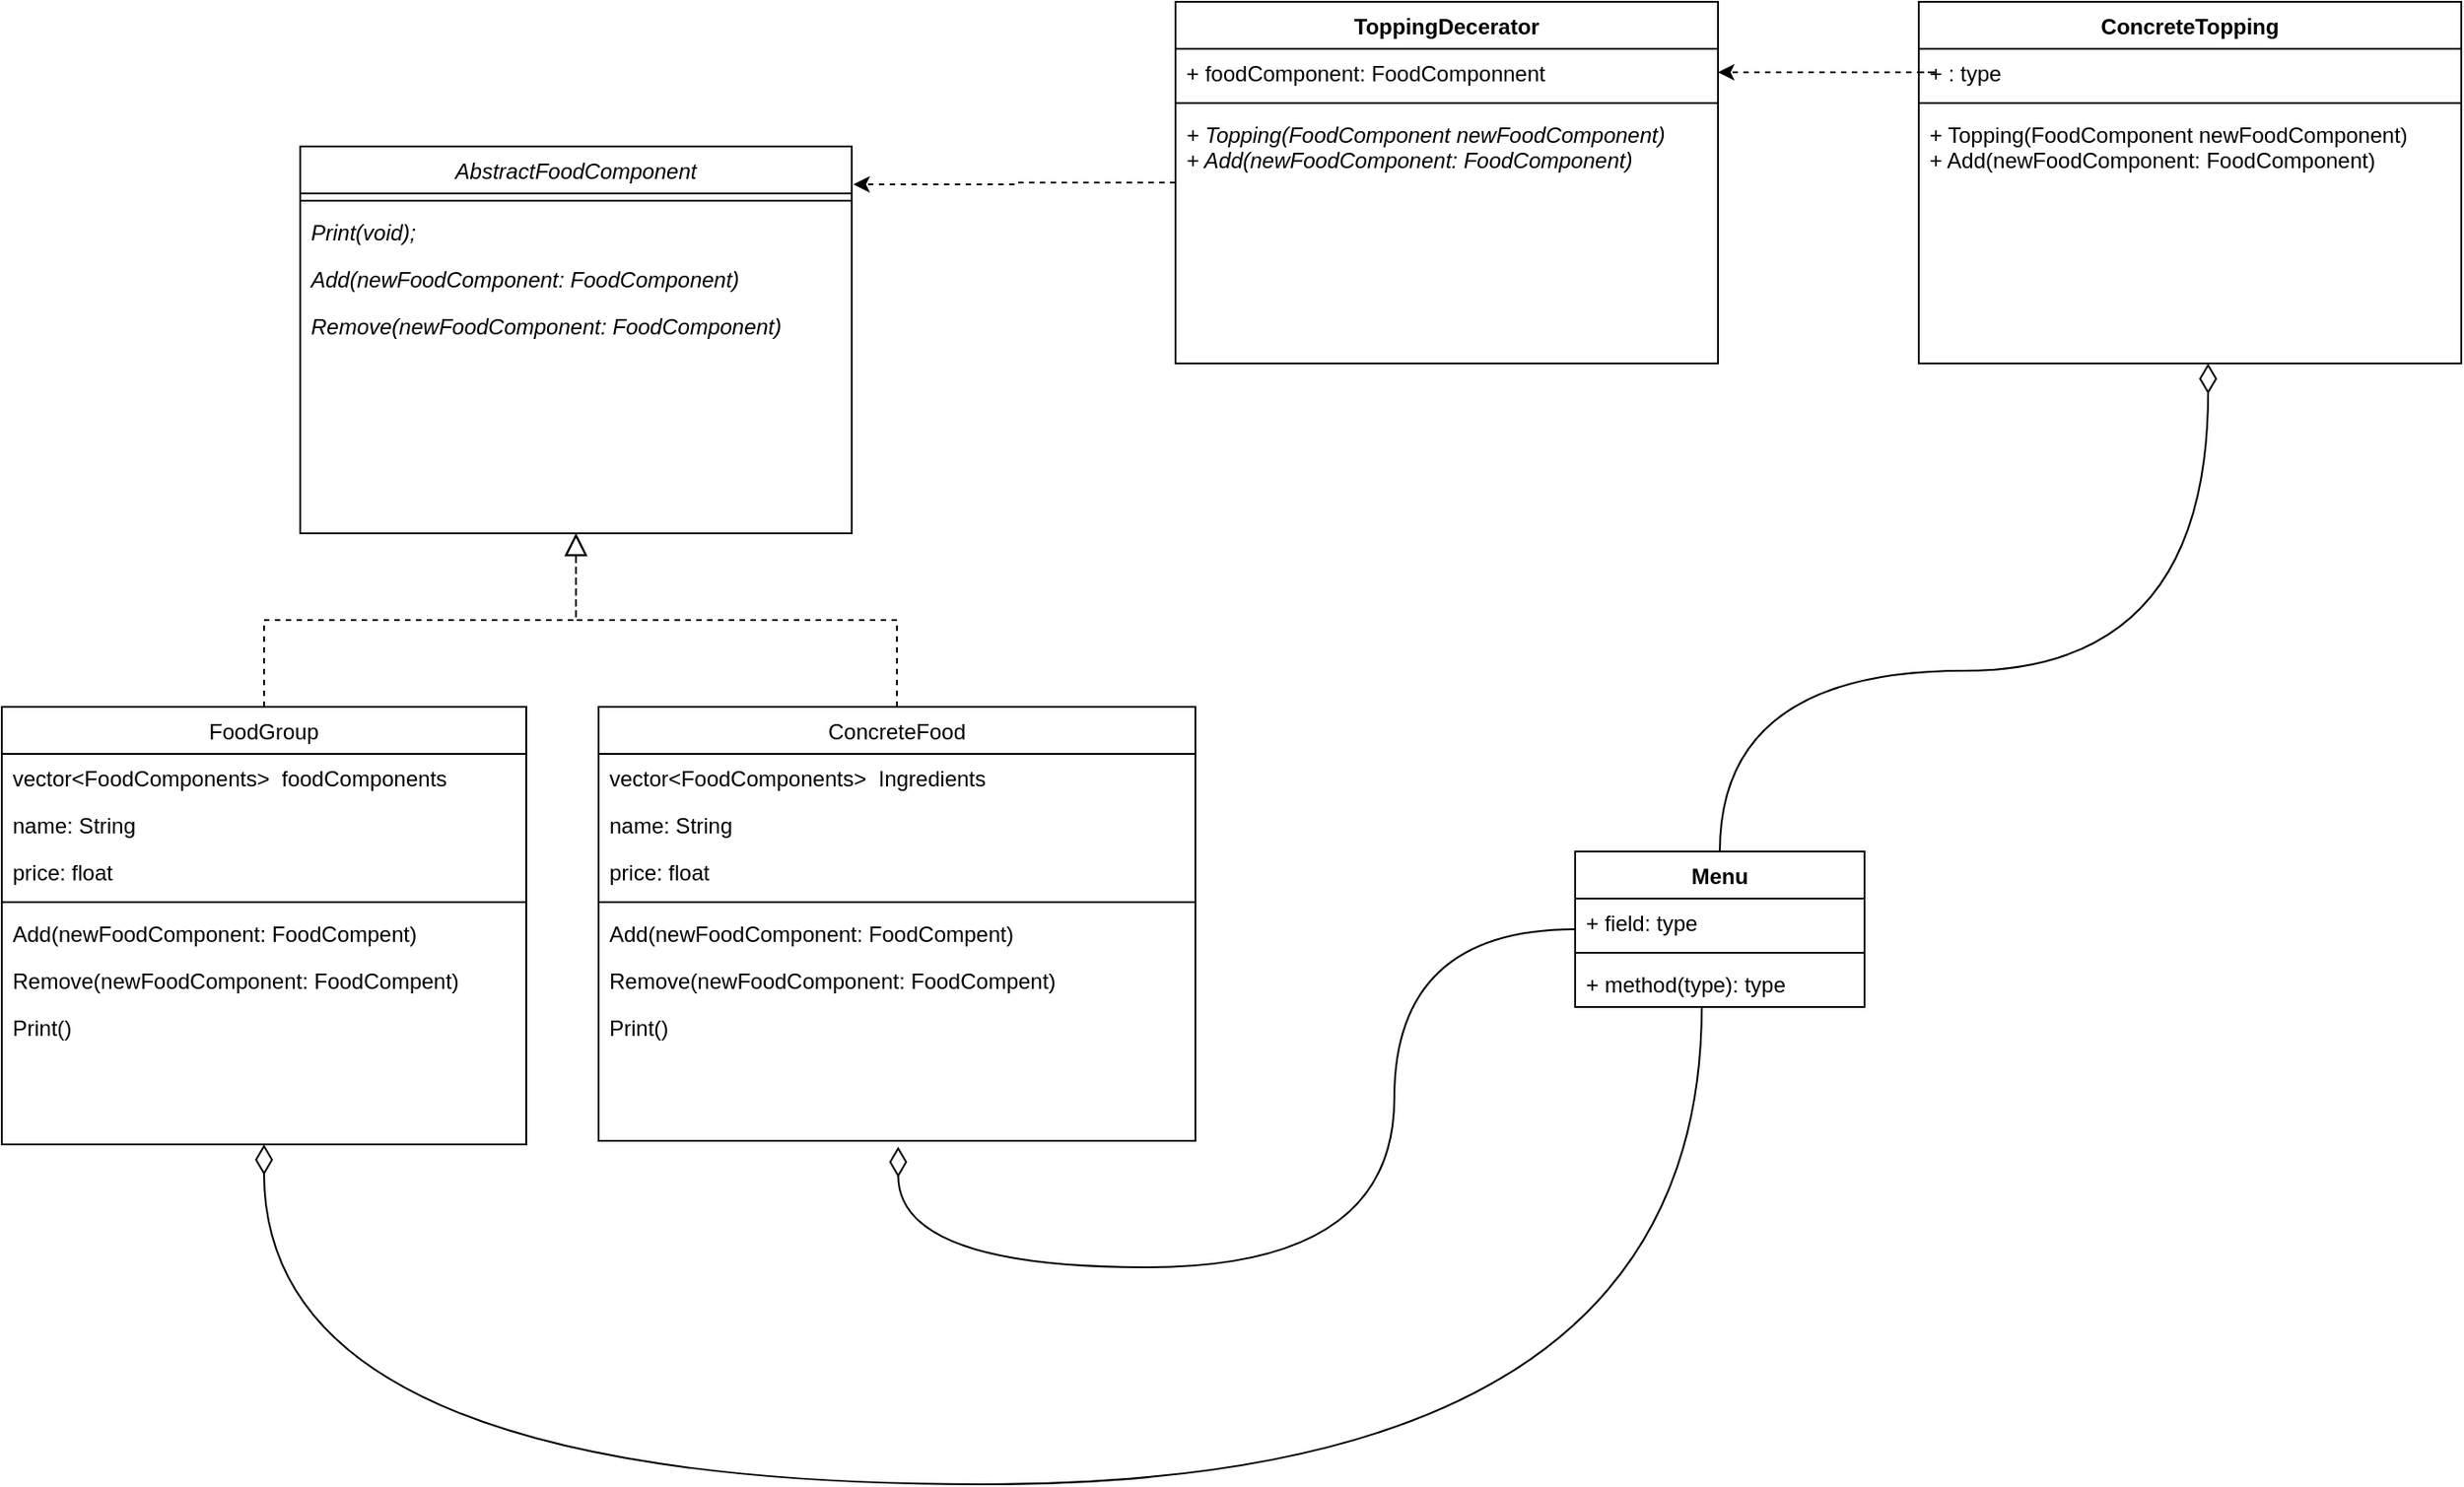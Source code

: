 <mxfile version="14.4.3" type="device" pages="4"><diagram id="C5RBs43oDa-KdzZeNtuy" name="Class Diagram"><mxGraphModel dx="2023" dy="1151" grid="1" gridSize="10" guides="1" tooltips="1" connect="1" arrows="1" fold="1" page="1" pageScale="1" pageWidth="827" pageHeight="1169" math="0" shadow="0"><root><mxCell id="WIyWlLk6GJQsqaUBKTNV-0"/><mxCell id="WIyWlLk6GJQsqaUBKTNV-1" parent="WIyWlLk6GJQsqaUBKTNV-0"/><mxCell id="zkfFHV4jXpPFQw0GAbJ--0" value="AbstractFoodComponent" style="swimlane;fontStyle=2;align=center;verticalAlign=top;childLayout=stackLayout;horizontal=1;startSize=26;horizontalStack=0;resizeParent=1;resizeLast=0;collapsible=1;marginBottom=0;rounded=0;shadow=0;strokeWidth=1;" parent="WIyWlLk6GJQsqaUBKTNV-1" vertex="1"><mxGeometry x="225" y="260" width="305" height="214" as="geometry"><mxRectangle x="65" y="50" width="160" height="26" as="alternateBounds"/></mxGeometry></mxCell><mxCell id="zkfFHV4jXpPFQw0GAbJ--4" value="" style="line;html=1;strokeWidth=1;align=left;verticalAlign=middle;spacingTop=-1;spacingLeft=3;spacingRight=3;rotatable=0;labelPosition=right;points=[];portConstraint=eastwest;" parent="zkfFHV4jXpPFQw0GAbJ--0" vertex="1"><mxGeometry y="26" width="305" height="8" as="geometry"/></mxCell><mxCell id="zkfFHV4jXpPFQw0GAbJ--5" value="Print(void);" style="text;align=left;verticalAlign=top;spacingLeft=4;spacingRight=4;overflow=hidden;rotatable=0;points=[[0,0.5],[1,0.5]];portConstraint=eastwest;fontStyle=2" parent="zkfFHV4jXpPFQw0GAbJ--0" vertex="1"><mxGeometry y="34" width="305" height="26" as="geometry"/></mxCell><mxCell id="zkfFHV4jXpPFQw0GAbJ--1" value="Add(newFoodComponent: FoodComponent)" style="text;align=left;verticalAlign=top;spacingLeft=4;spacingRight=4;overflow=hidden;rotatable=0;points=[[0,0.5],[1,0.5]];portConstraint=eastwest;fontStyle=2" parent="zkfFHV4jXpPFQw0GAbJ--0" vertex="1"><mxGeometry y="60" width="305" height="26" as="geometry"/></mxCell><mxCell id="PithZzYZMt5A_nUIk_tg-0" value="Remove(newFoodComponent: FoodComponent)" style="text;align=left;verticalAlign=top;spacingLeft=4;spacingRight=4;overflow=hidden;rotatable=0;points=[[0,0.5],[1,0.5]];portConstraint=eastwest;fontStyle=2" parent="zkfFHV4jXpPFQw0GAbJ--0" vertex="1"><mxGeometry y="86" width="305" height="26" as="geometry"/></mxCell><mxCell id="zkfFHV4jXpPFQw0GAbJ--6" value="FoodGroup" style="swimlane;fontStyle=0;align=center;verticalAlign=top;childLayout=stackLayout;horizontal=1;startSize=26;horizontalStack=0;resizeParent=1;resizeLast=0;collapsible=1;marginBottom=0;rounded=0;shadow=0;strokeWidth=1;" parent="WIyWlLk6GJQsqaUBKTNV-1" vertex="1"><mxGeometry x="60" y="570" width="290" height="242" as="geometry"><mxRectangle x="130" y="380" width="160" height="26" as="alternateBounds"/></mxGeometry></mxCell><mxCell id="zkfFHV4jXpPFQw0GAbJ--7" value="vector&lt;FoodComponents&gt;  foodComponents" style="text;align=left;verticalAlign=top;spacingLeft=4;spacingRight=4;overflow=hidden;rotatable=0;points=[[0,0.5],[1,0.5]];portConstraint=eastwest;" parent="zkfFHV4jXpPFQw0GAbJ--6" vertex="1"><mxGeometry y="26" width="290" height="26" as="geometry"/></mxCell><mxCell id="zkfFHV4jXpPFQw0GAbJ--3" value="name: String" style="text;align=left;verticalAlign=top;spacingLeft=4;spacingRight=4;overflow=hidden;rotatable=0;points=[[0,0.5],[1,0.5]];portConstraint=eastwest;rounded=0;shadow=0;html=0;" parent="zkfFHV4jXpPFQw0GAbJ--6" vertex="1"><mxGeometry y="52" width="290" height="26" as="geometry"/></mxCell><mxCell id="zkfFHV4jXpPFQw0GAbJ--2" value="price: float" style="text;align=left;verticalAlign=top;spacingLeft=4;spacingRight=4;overflow=hidden;rotatable=0;points=[[0,0.5],[1,0.5]];portConstraint=eastwest;rounded=0;shadow=0;html=0;" parent="zkfFHV4jXpPFQw0GAbJ--6" vertex="1"><mxGeometry y="78" width="290" height="26" as="geometry"/></mxCell><mxCell id="zkfFHV4jXpPFQw0GAbJ--9" value="" style="line;html=1;strokeWidth=1;align=left;verticalAlign=middle;spacingTop=-1;spacingLeft=3;spacingRight=3;rotatable=0;labelPosition=right;points=[];portConstraint=eastwest;" parent="zkfFHV4jXpPFQw0GAbJ--6" vertex="1"><mxGeometry y="104" width="290" height="8" as="geometry"/></mxCell><mxCell id="PithZzYZMt5A_nUIk_tg-6" value="Add(newFoodComponent: FoodCompent)" style="text;align=left;verticalAlign=top;spacingLeft=4;spacingRight=4;overflow=hidden;rotatable=0;points=[[0,0.5],[1,0.5]];portConstraint=eastwest;fontStyle=0" parent="zkfFHV4jXpPFQw0GAbJ--6" vertex="1"><mxGeometry y="112" width="290" height="26" as="geometry"/></mxCell><mxCell id="PithZzYZMt5A_nUIk_tg-7" value="Remove(newFoodComponent: FoodCompent)" style="text;align=left;verticalAlign=top;spacingLeft=4;spacingRight=4;overflow=hidden;rotatable=0;points=[[0,0.5],[1,0.5]];portConstraint=eastwest;fontStyle=0" parent="zkfFHV4jXpPFQw0GAbJ--6" vertex="1"><mxGeometry y="138" width="290" height="26" as="geometry"/></mxCell><mxCell id="PithZzYZMt5A_nUIk_tg-8" value="Print()" style="text;align=left;verticalAlign=top;spacingLeft=4;spacingRight=4;overflow=hidden;rotatable=0;points=[[0,0.5],[1,0.5]];portConstraint=eastwest;" parent="zkfFHV4jXpPFQw0GAbJ--6" vertex="1"><mxGeometry y="164" width="290" height="26" as="geometry"/></mxCell><mxCell id="zkfFHV4jXpPFQw0GAbJ--12" value="" style="endArrow=block;endSize=10;endFill=0;shadow=0;strokeWidth=1;rounded=0;edgeStyle=elbowEdgeStyle;elbow=vertical;dashed=1;" parent="WIyWlLk6GJQsqaUBKTNV-1" source="zkfFHV4jXpPFQw0GAbJ--6" target="zkfFHV4jXpPFQw0GAbJ--0" edge="1"><mxGeometry width="160" relative="1" as="geometry"><mxPoint x="360" y="413" as="sourcePoint"/><mxPoint x="360" y="413" as="targetPoint"/></mxGeometry></mxCell><mxCell id="zkfFHV4jXpPFQw0GAbJ--13" value="ConcreteFood" style="swimlane;fontStyle=0;align=center;verticalAlign=top;childLayout=stackLayout;horizontal=1;startSize=26;horizontalStack=0;resizeParent=1;resizeLast=0;collapsible=1;marginBottom=0;rounded=0;shadow=0;strokeWidth=1;" parent="WIyWlLk6GJQsqaUBKTNV-1" vertex="1"><mxGeometry x="390" y="570" width="330" height="240" as="geometry"><mxRectangle x="340" y="380" width="170" height="26" as="alternateBounds"/></mxGeometry></mxCell><mxCell id="zkfFHV4jXpPFQw0GAbJ--14" value="vector&lt;FoodComponents&gt;  Ingredients" style="text;align=left;verticalAlign=top;spacingLeft=4;spacingRight=4;overflow=hidden;rotatable=0;points=[[0,0.5],[1,0.5]];portConstraint=eastwest;" parent="zkfFHV4jXpPFQw0GAbJ--13" vertex="1"><mxGeometry y="26" width="330" height="26" as="geometry"/></mxCell><mxCell id="PithZzYZMt5A_nUIk_tg-9" value="name: String" style="text;align=left;verticalAlign=top;spacingLeft=4;spacingRight=4;overflow=hidden;rotatable=0;points=[[0,0.5],[1,0.5]];portConstraint=eastwest;rounded=0;shadow=0;html=0;" parent="zkfFHV4jXpPFQw0GAbJ--13" vertex="1"><mxGeometry y="52" width="330" height="26" as="geometry"/></mxCell><mxCell id="PithZzYZMt5A_nUIk_tg-10" value="price: float" style="text;align=left;verticalAlign=top;spacingLeft=4;spacingRight=4;overflow=hidden;rotatable=0;points=[[0,0.5],[1,0.5]];portConstraint=eastwest;rounded=0;shadow=0;html=0;" parent="zkfFHV4jXpPFQw0GAbJ--13" vertex="1"><mxGeometry y="78" width="330" height="26" as="geometry"/></mxCell><mxCell id="zkfFHV4jXpPFQw0GAbJ--15" value="" style="line;html=1;strokeWidth=1;align=left;verticalAlign=middle;spacingTop=-1;spacingLeft=3;spacingRight=3;rotatable=0;labelPosition=right;points=[];portConstraint=eastwest;" parent="zkfFHV4jXpPFQw0GAbJ--13" vertex="1"><mxGeometry y="104" width="330" height="8" as="geometry"/></mxCell><mxCell id="PithZzYZMt5A_nUIk_tg-4" value="Add(newFoodComponent: FoodCompent)" style="text;align=left;verticalAlign=top;spacingLeft=4;spacingRight=4;overflow=hidden;rotatable=0;points=[[0,0.5],[1,0.5]];portConstraint=eastwest;fontStyle=0" parent="zkfFHV4jXpPFQw0GAbJ--13" vertex="1"><mxGeometry y="112" width="330" height="26" as="geometry"/></mxCell><mxCell id="PithZzYZMt5A_nUIk_tg-5" value="Remove(newFoodComponent: FoodCompent)" style="text;align=left;verticalAlign=top;spacingLeft=4;spacingRight=4;overflow=hidden;rotatable=0;points=[[0,0.5],[1,0.5]];portConstraint=eastwest;fontStyle=0" parent="zkfFHV4jXpPFQw0GAbJ--13" vertex="1"><mxGeometry y="138" width="330" height="26" as="geometry"/></mxCell><mxCell id="PithZzYZMt5A_nUIk_tg-2" value="Print()" style="text;align=left;verticalAlign=top;spacingLeft=4;spacingRight=4;overflow=hidden;rotatable=0;points=[[0,0.5],[1,0.5]];portConstraint=eastwest;" parent="zkfFHV4jXpPFQw0GAbJ--13" vertex="1"><mxGeometry y="164" width="330" height="76" as="geometry"/></mxCell><mxCell id="zkfFHV4jXpPFQw0GAbJ--16" value="" style="endArrow=block;endSize=10;endFill=0;shadow=0;strokeWidth=1;rounded=0;edgeStyle=elbowEdgeStyle;elbow=vertical;dashed=1;" parent="WIyWlLk6GJQsqaUBKTNV-1" source="zkfFHV4jXpPFQw0GAbJ--13" target="zkfFHV4jXpPFQw0GAbJ--0" edge="1"><mxGeometry width="160" relative="1" as="geometry"><mxPoint x="370" y="583" as="sourcePoint"/><mxPoint x="470" y="481" as="targetPoint"/></mxGeometry></mxCell><mxCell id="PithZzYZMt5A_nUIk_tg-15" style="edgeStyle=orthogonalEdgeStyle;rounded=0;orthogonalLoop=1;jettySize=auto;html=1;entryX=1.003;entryY=0.098;entryDx=0;entryDy=0;entryPerimeter=0;dashed=1;" parent="WIyWlLk6GJQsqaUBKTNV-1" source="PithZzYZMt5A_nUIk_tg-11" target="zkfFHV4jXpPFQw0GAbJ--0" edge="1"><mxGeometry relative="1" as="geometry"/></mxCell><mxCell id="PithZzYZMt5A_nUIk_tg-11" value="ToppingDecerator" style="swimlane;fontStyle=1;align=center;verticalAlign=top;childLayout=stackLayout;horizontal=1;startSize=26;horizontalStack=0;resizeParent=1;resizeParentMax=0;resizeLast=0;collapsible=1;marginBottom=0;" parent="WIyWlLk6GJQsqaUBKTNV-1" vertex="1"><mxGeometry x="709" y="180" width="300" height="200" as="geometry"/></mxCell><mxCell id="PithZzYZMt5A_nUIk_tg-12" value="+ foodComponent: FoodComponnent  " style="text;strokeColor=none;fillColor=none;align=left;verticalAlign=top;spacingLeft=4;spacingRight=4;overflow=hidden;rotatable=0;points=[[0,0.5],[1,0.5]];portConstraint=eastwest;" parent="PithZzYZMt5A_nUIk_tg-11" vertex="1"><mxGeometry y="26" width="300" height="26" as="geometry"/></mxCell><mxCell id="PithZzYZMt5A_nUIk_tg-13" value="" style="line;strokeWidth=1;fillColor=none;align=left;verticalAlign=middle;spacingTop=-1;spacingLeft=3;spacingRight=3;rotatable=0;labelPosition=right;points=[];portConstraint=eastwest;" parent="PithZzYZMt5A_nUIk_tg-11" vertex="1"><mxGeometry y="52" width="300" height="8" as="geometry"/></mxCell><mxCell id="PithZzYZMt5A_nUIk_tg-14" value="+ Topping(FoodComponent newFoodComponent)&#10;+ Add(newFoodComponent: FoodComponent)" style="text;strokeColor=none;fillColor=none;align=left;verticalAlign=top;spacingLeft=4;spacingRight=4;overflow=hidden;rotatable=0;points=[[0,0.5],[1,0.5]];portConstraint=eastwest;fontStyle=2" parent="PithZzYZMt5A_nUIk_tg-11" vertex="1"><mxGeometry y="60" width="300" height="140" as="geometry"/></mxCell><mxCell id="PithZzYZMt5A_nUIk_tg-20" style="edgeStyle=orthogonalEdgeStyle;rounded=0;orthogonalLoop=1;jettySize=auto;html=1;entryX=1;entryY=0.5;entryDx=0;entryDy=0;dashed=1;exitX=0;exitY=0.5;exitDx=0;exitDy=0;" parent="WIyWlLk6GJQsqaUBKTNV-1" source="PithZzYZMt5A_nUIk_tg-22" target="PithZzYZMt5A_nUIk_tg-12" edge="1"><mxGeometry relative="1" as="geometry"><mxPoint x="1160" y="580" as="sourcePoint"/><Array as="points"><mxPoint x="1130" y="219"/><mxPoint x="1130" y="219"/></Array></mxGeometry></mxCell><mxCell id="PithZzYZMt5A_nUIk_tg-21" value="ConcreteTopping" style="swimlane;fontStyle=1;align=center;verticalAlign=top;childLayout=stackLayout;horizontal=1;startSize=26;horizontalStack=0;resizeParent=1;resizeParentMax=0;resizeLast=0;collapsible=1;marginBottom=0;" parent="WIyWlLk6GJQsqaUBKTNV-1" vertex="1"><mxGeometry x="1120" y="180" width="300" height="200" as="geometry"/></mxCell><mxCell id="PithZzYZMt5A_nUIk_tg-22" value="+ : type" style="text;strokeColor=none;fillColor=none;align=left;verticalAlign=top;spacingLeft=4;spacingRight=4;overflow=hidden;rotatable=0;points=[[0,0.5],[1,0.5]];portConstraint=eastwest;" parent="PithZzYZMt5A_nUIk_tg-21" vertex="1"><mxGeometry y="26" width="300" height="26" as="geometry"/></mxCell><mxCell id="PithZzYZMt5A_nUIk_tg-23" value="" style="line;strokeWidth=1;fillColor=none;align=left;verticalAlign=middle;spacingTop=-1;spacingLeft=3;spacingRight=3;rotatable=0;labelPosition=right;points=[];portConstraint=eastwest;" parent="PithZzYZMt5A_nUIk_tg-21" vertex="1"><mxGeometry y="52" width="300" height="8" as="geometry"/></mxCell><mxCell id="mIeiz4ETOk4pBXZanjoV-0" value="+ Topping(FoodComponent newFoodComponent)&#10;+ Add(newFoodComponent: FoodComponent)" style="text;strokeColor=none;fillColor=none;align=left;verticalAlign=top;spacingLeft=4;spacingRight=4;overflow=hidden;rotatable=0;points=[[0,0.5],[1,0.5]];portConstraint=eastwest;" vertex="1" parent="PithZzYZMt5A_nUIk_tg-21"><mxGeometry y="60" width="300" height="140" as="geometry"/></mxCell><mxCell id="jwhHRGNgt7hmS5E5E13d-8" style="edgeStyle=orthogonalEdgeStyle;curved=1;orthogonalLoop=1;jettySize=auto;html=1;entryX=0.502;entryY=1.043;entryDx=0;entryDy=0;entryPerimeter=0;endArrow=diamondThin;endFill=0;endSize=14;" edge="1" parent="WIyWlLk6GJQsqaUBKTNV-1" source="jwhHRGNgt7hmS5E5E13d-0" target="PithZzYZMt5A_nUIk_tg-2"><mxGeometry relative="1" as="geometry"><Array as="points"><mxPoint x="830" y="693"/><mxPoint x="830" y="880"/><mxPoint x="556" y="880"/></Array></mxGeometry></mxCell><mxCell id="jwhHRGNgt7hmS5E5E13d-9" style="edgeStyle=orthogonalEdgeStyle;curved=1;orthogonalLoop=1;jettySize=auto;html=1;entryX=0.5;entryY=1;entryDx=0;entryDy=0;endArrow=diamondThin;endFill=0;endSize=14;" edge="1" parent="WIyWlLk6GJQsqaUBKTNV-1" source="jwhHRGNgt7hmS5E5E13d-0" target="zkfFHV4jXpPFQw0GAbJ--6"><mxGeometry relative="1" as="geometry"><Array as="points"><mxPoint x="1000" y="1000"/><mxPoint x="205" y="1000"/></Array></mxGeometry></mxCell><mxCell id="jwhHRGNgt7hmS5E5E13d-0" value="Menu&#10;" style="swimlane;fontStyle=1;align=center;verticalAlign=top;childLayout=stackLayout;horizontal=1;startSize=26;horizontalStack=0;resizeParent=1;resizeParentMax=0;resizeLast=0;collapsible=1;marginBottom=0;" vertex="1" parent="WIyWlLk6GJQsqaUBKTNV-1"><mxGeometry x="930" y="650" width="160" height="86" as="geometry"/></mxCell><mxCell id="jwhHRGNgt7hmS5E5E13d-1" value="+ field: type" style="text;strokeColor=none;fillColor=none;align=left;verticalAlign=top;spacingLeft=4;spacingRight=4;overflow=hidden;rotatable=0;points=[[0,0.5],[1,0.5]];portConstraint=eastwest;" vertex="1" parent="jwhHRGNgt7hmS5E5E13d-0"><mxGeometry y="26" width="160" height="26" as="geometry"/></mxCell><mxCell id="jwhHRGNgt7hmS5E5E13d-2" value="" style="line;strokeWidth=1;fillColor=none;align=left;verticalAlign=middle;spacingTop=-1;spacingLeft=3;spacingRight=3;rotatable=0;labelPosition=right;points=[];portConstraint=eastwest;" vertex="1" parent="jwhHRGNgt7hmS5E5E13d-0"><mxGeometry y="52" width="160" height="8" as="geometry"/></mxCell><mxCell id="jwhHRGNgt7hmS5E5E13d-3" value="+ method(type): type" style="text;strokeColor=none;fillColor=none;align=left;verticalAlign=top;spacingLeft=4;spacingRight=4;overflow=hidden;rotatable=0;points=[[0,0.5],[1,0.5]];portConstraint=eastwest;" vertex="1" parent="jwhHRGNgt7hmS5E5E13d-0"><mxGeometry y="60" width="160" height="26" as="geometry"/></mxCell><mxCell id="jwhHRGNgt7hmS5E5E13d-5" style="edgeStyle=orthogonalEdgeStyle;orthogonalLoop=1;jettySize=auto;html=1;endArrow=diamondThin;endFill=0;exitX=0.5;exitY=0;exitDx=0;exitDy=0;endSize=14;curved=1;" edge="1" parent="WIyWlLk6GJQsqaUBKTNV-1" source="jwhHRGNgt7hmS5E5E13d-0"><mxGeometry relative="1" as="geometry"><mxPoint x="1010" y="619" as="sourcePoint"/><mxPoint x="1280" y="380" as="targetPoint"/><Array as="points"><mxPoint x="1010" y="550"/><mxPoint x="1280" y="550"/></Array></mxGeometry></mxCell></root></mxGraphModel></diagram><diagram id="fsXLTFFdZoS_XZZsE7fe" name="Sketch Diagram"><mxGraphModel dx="1666" dy="948" grid="1" gridSize="10" guides="1" tooltips="1" connect="1" arrows="1" fold="1" page="1" pageScale="1" pageWidth="850" pageHeight="1100" math="0" shadow="0"><root><mxCell id="ZexmNpfK3gpaaJykwbuE-0"/><mxCell id="ZexmNpfK3gpaaJykwbuE-1" parent="ZexmNpfK3gpaaJykwbuE-0"/><mxCell id="ZexmNpfK3gpaaJykwbuE-21" style="edgeStyle=orthogonalEdgeStyle;curved=1;orthogonalLoop=1;jettySize=auto;html=1;exitX=0.5;exitY=1;exitDx=0;exitDy=0;entryX=0.5;entryY=0;entryDx=0;entryDy=0;" edge="1" parent="ZexmNpfK3gpaaJykwbuE-1" source="ZexmNpfK3gpaaJykwbuE-2" target="ZexmNpfK3gpaaJykwbuE-5"><mxGeometry relative="1" as="geometry"/></mxCell><mxCell id="ZexmNpfK3gpaaJykwbuE-2" value="DoubleDeckerTaco" style="rounded=0;whiteSpace=wrap;html=1;" vertex="1" parent="ZexmNpfK3gpaaJykwbuE-1"><mxGeometry x="340" y="60" width="120" height="60" as="geometry"/></mxCell><mxCell id="ZexmNpfK3gpaaJykwbuE-22" style="edgeStyle=orthogonalEdgeStyle;curved=1;orthogonalLoop=1;jettySize=auto;html=1;entryX=0.5;entryY=0;entryDx=0;entryDy=0;" edge="1" parent="ZexmNpfK3gpaaJykwbuE-1" source="ZexmNpfK3gpaaJykwbuE-5" target="ZexmNpfK3gpaaJykwbuE-7"><mxGeometry relative="1" as="geometry"/></mxCell><mxCell id="ZexmNpfK3gpaaJykwbuE-23" style="edgeStyle=orthogonalEdgeStyle;curved=1;orthogonalLoop=1;jettySize=auto;html=1;exitX=1;exitY=0.5;exitDx=0;exitDy=0;entryX=0.5;entryY=0;entryDx=0;entryDy=0;" edge="1" parent="ZexmNpfK3gpaaJykwbuE-1" source="ZexmNpfK3gpaaJykwbuE-5" target="ZexmNpfK3gpaaJykwbuE-6"><mxGeometry relative="1" as="geometry"/></mxCell><mxCell id="ZexmNpfK3gpaaJykwbuE-5" value="Add" style="ellipse;whiteSpace=wrap;html=1;" vertex="1" parent="ZexmNpfK3gpaaJykwbuE-1"><mxGeometry x="360" y="190" width="80" height="70" as="geometry"/></mxCell><mxCell id="ZexmNpfK3gpaaJykwbuE-6" value="Queso" style="rounded=0;whiteSpace=wrap;html=1;" vertex="1" parent="ZexmNpfK3gpaaJykwbuE-1"><mxGeometry x="470" y="310" width="120" height="60" as="geometry"/></mxCell><mxCell id="ZexmNpfK3gpaaJykwbuE-16" style="edgeStyle=orthogonalEdgeStyle;curved=1;orthogonalLoop=1;jettySize=auto;html=1;exitX=0.5;exitY=1;exitDx=0;exitDy=0;entryX=0.5;entryY=0;entryDx=0;entryDy=0;" edge="1" parent="ZexmNpfK3gpaaJykwbuE-1" source="ZexmNpfK3gpaaJykwbuE-7" target="ZexmNpfK3gpaaJykwbuE-15"><mxGeometry relative="1" as="geometry"/></mxCell><mxCell id="ZexmNpfK3gpaaJykwbuE-7" value="DoubleDeckerTaco" style="rounded=0;whiteSpace=wrap;html=1;" vertex="1" parent="ZexmNpfK3gpaaJykwbuE-1"><mxGeometry x="230" y="310" width="120" height="60" as="geometry"/></mxCell><mxCell id="ZexmNpfK3gpaaJykwbuE-8" value="Salsa" style="rounded=0;whiteSpace=wrap;html=1;" vertex="1" parent="ZexmNpfK3gpaaJykwbuE-1"><mxGeometry x="90" y="565" width="120" height="60" as="geometry"/></mxCell><mxCell id="ZexmNpfK3gpaaJykwbuE-17" style="edgeStyle=orthogonalEdgeStyle;curved=1;orthogonalLoop=1;jettySize=auto;html=1;entryX=0.5;entryY=0;entryDx=0;entryDy=0;exitX=0;exitY=0.5;exitDx=0;exitDy=0;" edge="1" parent="ZexmNpfK3gpaaJykwbuE-1" source="ZexmNpfK3gpaaJykwbuE-15" target="ZexmNpfK3gpaaJykwbuE-8"><mxGeometry relative="1" as="geometry"><mxPoint x="247" y="475" as="sourcePoint"/></mxGeometry></mxCell><mxCell id="ZexmNpfK3gpaaJykwbuE-18" style="edgeStyle=orthogonalEdgeStyle;curved=1;orthogonalLoop=1;jettySize=auto;html=1;entryX=0.5;entryY=0;entryDx=0;entryDy=0;exitX=1;exitY=0.5;exitDx=0;exitDy=0;" edge="1" parent="ZexmNpfK3gpaaJykwbuE-1" source="ZexmNpfK3gpaaJykwbuE-15" target="ZexmNpfK3gpaaJykwbuE-19"><mxGeometry relative="1" as="geometry"><mxPoint x="620" y="550" as="targetPoint"/></mxGeometry></mxCell><mxCell id="ZexmNpfK3gpaaJykwbuE-37" style="edgeStyle=orthogonalEdgeStyle;curved=1;orthogonalLoop=1;jettySize=auto;html=1;entryX=0.5;entryY=0;entryDx=0;entryDy=0;" edge="1" parent="ZexmNpfK3gpaaJykwbuE-1" source="ZexmNpfK3gpaaJykwbuE-15" target="ZexmNpfK3gpaaJykwbuE-32"><mxGeometry relative="1" as="geometry"/></mxCell><mxCell id="ZexmNpfK3gpaaJykwbuE-15" value="Modify Tacos" style="ellipse;whiteSpace=wrap;html=1;" vertex="1" parent="ZexmNpfK3gpaaJykwbuE-1"><mxGeometry x="250" y="440" width="80" height="70" as="geometry"/></mxCell><mxCell id="ZexmNpfK3gpaaJykwbuE-19" value="Lettuce" style="rounded=0;whiteSpace=wrap;html=1;" vertex="1" parent="ZexmNpfK3gpaaJykwbuE-1"><mxGeometry x="365" y="565" width="120" height="60" as="geometry"/></mxCell><mxCell id="ZexmNpfK3gpaaJykwbuE-26" value="Taco" style="rounded=0;whiteSpace=wrap;html=1;" vertex="1" parent="ZexmNpfK3gpaaJykwbuE-1"><mxGeometry x="230" y="660" width="120" height="60" as="geometry"/></mxCell><mxCell id="ZexmNpfK3gpaaJykwbuE-29" style="edgeStyle=orthogonalEdgeStyle;curved=1;orthogonalLoop=1;jettySize=auto;html=1;entryX=0.5;entryY=0;entryDx=0;entryDy=0;exitX=0.5;exitY=1;exitDx=0;exitDy=0;" edge="1" parent="ZexmNpfK3gpaaJykwbuE-1" source="ZexmNpfK3gpaaJykwbuE-39" target="ZexmNpfK3gpaaJykwbuE-30"><mxGeometry relative="1" as="geometry"><mxPoint x="290" y="930" as="targetPoint"/><mxPoint x="290" y="840" as="sourcePoint"/></mxGeometry></mxCell><mxCell id="ZexmNpfK3gpaaJykwbuE-30" value="Beef" style="rounded=0;whiteSpace=wrap;html=1;" vertex="1" parent="ZexmNpfK3gpaaJykwbuE-1"><mxGeometry x="230" y="850" width="120" height="60" as="geometry"/></mxCell><mxCell id="ZexmNpfK3gpaaJykwbuE-36" style="edgeStyle=orthogonalEdgeStyle;curved=1;orthogonalLoop=1;jettySize=auto;html=1;exitX=0.5;exitY=1;exitDx=0;exitDy=0;entryX=0.5;entryY=0;entryDx=0;entryDy=0;" edge="1" parent="ZexmNpfK3gpaaJykwbuE-1" source="ZexmNpfK3gpaaJykwbuE-32" target="ZexmNpfK3gpaaJykwbuE-26"><mxGeometry relative="1" as="geometry"/></mxCell><mxCell id="ZexmNpfK3gpaaJykwbuE-32" value="Add" style="ellipse;whiteSpace=wrap;html=1;" vertex="1" parent="ZexmNpfK3gpaaJykwbuE-1"><mxGeometry x="250" y="560" width="80" height="70" as="geometry"/></mxCell><mxCell id="ZexmNpfK3gpaaJykwbuE-38" style="edgeStyle=orthogonalEdgeStyle;curved=1;orthogonalLoop=1;jettySize=auto;html=1;entryX=0.5;entryY=0;entryDx=0;entryDy=0;exitX=0.5;exitY=1;exitDx=0;exitDy=0;" edge="1" parent="ZexmNpfK3gpaaJykwbuE-1" target="ZexmNpfK3gpaaJykwbuE-39" source="ZexmNpfK3gpaaJykwbuE-26"><mxGeometry relative="1" as="geometry"><mxPoint x="150" y="720" as="sourcePoint"/></mxGeometry></mxCell><mxCell id="ZexmNpfK3gpaaJykwbuE-39" value="Add" style="ellipse;whiteSpace=wrap;html=1;" vertex="1" parent="ZexmNpfK3gpaaJykwbuE-1"><mxGeometry x="250" y="760" width="80" height="70" as="geometry"/></mxCell></root></mxGraphModel></diagram><diagram id="DFrymTMxEjCzQWyUHVr3" name="Sequnece Diagram"><mxGraphModel dx="1416" dy="806" grid="1" gridSize="10" guides="1" tooltips="1" connect="1" arrows="1" fold="1" page="1" pageScale="1" pageWidth="850" pageHeight="1100" math="0" shadow="0"><root><mxCell id="OSKwh8L_3f-1qVNk5KRJ-0"/><mxCell id="OSKwh8L_3f-1qVNk5KRJ-1" parent="OSKwh8L_3f-1qVNk5KRJ-0"/><mxCell id="OSKwh8L_3f-1qVNk5KRJ-5" value="Beef Decerator" style="rounded=1;whiteSpace=wrap;html=1;" vertex="1" parent="OSKwh8L_3f-1qVNk5KRJ-1"><mxGeometry x="330" y="150" width="120" height="60" as="geometry"/></mxCell><mxCell id="OSKwh8L_3f-1qVNk5KRJ-10" value="Add" style="edgeStyle=orthogonalEdgeStyle;curved=1;orthogonalLoop=1;jettySize=auto;html=1;exitX=1;exitY=0.25;exitDx=0;exitDy=0;" edge="1" parent="OSKwh8L_3f-1qVNk5KRJ-1" source="OSKwh8L_3f-1qVNk5KRJ-6"><mxGeometry relative="1" as="geometry"><mxPoint x="538" y="325" as="targetPoint"/><Array as="points"><mxPoint x="538" y="325"/></Array></mxGeometry></mxCell><mxCell id="OSKwh8L_3f-1qVNk5KRJ-12" value="Food item" style="rounded=1;whiteSpace=wrap;html=1;" vertex="1" parent="OSKwh8L_3f-1qVNk5KRJ-1"><mxGeometry x="490" y="150" width="120" height="60" as="geometry"/></mxCell><mxCell id="OSKwh8L_3f-1qVNk5KRJ-15" value="return updated item" style="edgeStyle=orthogonalEdgeStyle;orthogonalLoop=1;jettySize=auto;html=1;exitX=0;exitY=0.888;exitDx=0;exitDy=0;exitPerimeter=0;entryX=1;entryY=0.75;entryDx=0;entryDy=0;rounded=0;" edge="1" parent="OSKwh8L_3f-1qVNk5KRJ-1" source="OSKwh8L_3f-1qVNk5KRJ-13" target="OSKwh8L_3f-1qVNk5KRJ-6"><mxGeometry x="0.007" y="-20" relative="1" as="geometry"><mxPoint x="430" y="440" as="targetPoint"/><Array as="points"><mxPoint x="480" y="441"/><mxPoint x="480" y="440"/><mxPoint x="430" y="440"/><mxPoint x="430" y="435"/></Array><mxPoint as="offset"/></mxGeometry></mxCell><mxCell id="OSKwh8L_3f-1qVNk5KRJ-20" style="edgeStyle=orthogonalEdgeStyle;curved=1;orthogonalLoop=1;jettySize=auto;html=1;endArrow=none;endFill=0;dashed=1;" edge="1" parent="OSKwh8L_3f-1qVNk5KRJ-1" source="OSKwh8L_3f-1qVNk5KRJ-16"><mxGeometry relative="1" as="geometry"><mxPoint x="200" y="720" as="targetPoint"/></mxGeometry></mxCell><mxCell id="OSKwh8L_3f-1qVNk5KRJ-16" value="Client" style="rounded=1;whiteSpace=wrap;html=1;" vertex="1" parent="OSKwh8L_3f-1qVNk5KRJ-1"><mxGeometry x="140" y="150" width="120" height="60" as="geometry"/></mxCell><mxCell id="OSKwh8L_3f-1qVNk5KRJ-18" value="Pass item in" style="edgeStyle=orthogonalEdgeStyle;curved=1;orthogonalLoop=1;jettySize=auto;html=1;exitX=1;exitY=0.25;exitDx=0;exitDy=0;entryX=0;entryY=0.25;entryDx=0;entryDy=0;" edge="1" parent="OSKwh8L_3f-1qVNk5KRJ-1" source="OSKwh8L_3f-1qVNk5KRJ-17" target="OSKwh8L_3f-1qVNk5KRJ-6"><mxGeometry x="0.188" relative="1" as="geometry"><mxPoint x="370" y="323" as="targetPoint"/><mxPoint x="1" as="offset"/></mxGeometry></mxCell><mxCell id="OSKwh8L_3f-1qVNk5KRJ-17" value="" style="rounded=0;whiteSpace=wrap;html=1;" vertex="1" parent="OSKwh8L_3f-1qVNk5KRJ-1"><mxGeometry x="190" y="230" width="20" height="390" as="geometry"/></mxCell><mxCell id="OSKwh8L_3f-1qVNk5KRJ-21" style="edgeStyle=orthogonalEdgeStyle;curved=1;orthogonalLoop=1;jettySize=auto;html=1;endArrow=none;endFill=0;dashed=1;" edge="1" parent="OSKwh8L_3f-1qVNk5KRJ-1" source="OSKwh8L_3f-1qVNk5KRJ-6"><mxGeometry relative="1" as="geometry"><mxPoint x="389.5" y="720" as="targetPoint"/><mxPoint x="389.5" y="210" as="sourcePoint"/></mxGeometry></mxCell><mxCell id="OSKwh8L_3f-1qVNk5KRJ-22" style="edgeStyle=orthogonalEdgeStyle;curved=1;orthogonalLoop=1;jettySize=auto;html=1;endArrow=none;endFill=0;dashed=1;" edge="1" parent="OSKwh8L_3f-1qVNk5KRJ-1" source="OSKwh8L_3f-1qVNk5KRJ-13"><mxGeometry relative="1" as="geometry"><mxPoint x="550" y="730" as="targetPoint"/><mxPoint x="539.5" y="210" as="sourcePoint"/></mxGeometry></mxCell><mxCell id="OSKwh8L_3f-1qVNk5KRJ-13" value="" style="rounded=0;whiteSpace=wrap;html=1;" vertex="1" parent="OSKwh8L_3f-1qVNk5KRJ-1"><mxGeometry x="540" y="290" width="20" height="170" as="geometry"/></mxCell><mxCell id="OSKwh8L_3f-1qVNk5KRJ-24" style="edgeStyle=orthogonalEdgeStyle;curved=1;orthogonalLoop=1;jettySize=auto;html=1;endArrow=none;endFill=0;dashed=1;" edge="1" parent="OSKwh8L_3f-1qVNk5KRJ-1" target="OSKwh8L_3f-1qVNk5KRJ-13"><mxGeometry relative="1" as="geometry"><mxPoint x="549.5" y="720" as="targetPoint"/><mxPoint x="549.5" y="210" as="sourcePoint"/><Array as="points"><mxPoint x="550" y="250"/><mxPoint x="550" y="250"/></Array></mxGeometry></mxCell><mxCell id="OSKwh8L_3f-1qVNk5KRJ-40" style="edgeStyle=orthogonalEdgeStyle;rounded=0;orthogonalLoop=1;jettySize=auto;html=1;exitX=0;exitY=0.75;exitDx=0;exitDy=0;endArrow=classic;endFill=1;" edge="1" parent="OSKwh8L_3f-1qVNk5KRJ-1" source="OSKwh8L_3f-1qVNk5KRJ-6"><mxGeometry relative="1" as="geometry"><mxPoint x="211" y="435" as="targetPoint"/></mxGeometry></mxCell><mxCell id="OSKwh8L_3f-1qVNk5KRJ-6" value="" style="rounded=0;whiteSpace=wrap;html=1;" vertex="1" parent="OSKwh8L_3f-1qVNk5KRJ-1"><mxGeometry x="380" y="270" width="20" height="220" as="geometry"/></mxCell><mxCell id="OSKwh8L_3f-1qVNk5KRJ-25" style="edgeStyle=orthogonalEdgeStyle;curved=1;orthogonalLoop=1;jettySize=auto;html=1;endArrow=none;endFill=0;dashed=1;" edge="1" parent="OSKwh8L_3f-1qVNk5KRJ-1" target="OSKwh8L_3f-1qVNk5KRJ-6"><mxGeometry relative="1" as="geometry"><mxPoint x="389.5" y="720" as="targetPoint"/><mxPoint x="389.5" y="210" as="sourcePoint"/></mxGeometry></mxCell><mxCell id="OSKwh8L_3f-1qVNk5KRJ-26" value="Pass item in" style="edgeStyle=orthogonalEdgeStyle;curved=1;orthogonalLoop=1;jettySize=auto;html=1;exitX=1;exitY=0.718;exitDx=0;exitDy=0;entryX=-0.1;entryY=0.355;entryDx=0;entryDy=0;entryPerimeter=0;exitPerimeter=0;" edge="1" parent="OSKwh8L_3f-1qVNk5KRJ-1" source="OSKwh8L_3f-1qVNk5KRJ-17" target="OSKwh8L_3f-1qVNk5KRJ-34"><mxGeometry x="0.188" relative="1" as="geometry"><mxPoint x="610" y="508" as="targetPoint"/><mxPoint x="220" y="332.5" as="sourcePoint"/><mxPoint x="1" as="offset"/></mxGeometry></mxCell><mxCell id="OSKwh8L_3f-1qVNk5KRJ-28" value="Food item" style="rounded=1;whiteSpace=wrap;html=1;" vertex="1" parent="OSKwh8L_3f-1qVNk5KRJ-1"><mxGeometry x="800" y="150" width="120" height="60" as="geometry"/></mxCell><mxCell id="OSKwh8L_3f-1qVNk5KRJ-30" style="edgeStyle=orthogonalEdgeStyle;curved=1;orthogonalLoop=1;jettySize=auto;html=1;endArrow=none;endFill=0;dashed=1;" edge="1" parent="OSKwh8L_3f-1qVNk5KRJ-1" source="OSKwh8L_3f-1qVNk5KRJ-34"><mxGeometry relative="1" as="geometry"><mxPoint x="699.5" y="720" as="targetPoint"/><mxPoint x="699.5" y="210" as="sourcePoint"/></mxGeometry></mxCell><mxCell id="OSKwh8L_3f-1qVNk5KRJ-31" style="edgeStyle=orthogonalEdgeStyle;curved=1;orthogonalLoop=1;jettySize=auto;html=1;endArrow=none;endFill=0;dashed=1;" edge="1" parent="OSKwh8L_3f-1qVNk5KRJ-1" source="OSKwh8L_3f-1qVNk5KRJ-32"><mxGeometry relative="1" as="geometry"><mxPoint x="860" y="730" as="targetPoint"/><mxPoint x="849.5" y="210" as="sourcePoint"/></mxGeometry></mxCell><mxCell id="OSKwh8L_3f-1qVNk5KRJ-39" value="Return updated item" style="edgeStyle=orthogonalEdgeStyle;rounded=0;orthogonalLoop=1;jettySize=auto;html=1;exitX=0;exitY=0.75;exitDx=0;exitDy=0;entryX=1.1;entryY=0.668;entryDx=0;entryDy=0;entryPerimeter=0;endArrow=classic;endFill=1;" edge="1" parent="OSKwh8L_3f-1qVNk5KRJ-1" source="OSKwh8L_3f-1qVNk5KRJ-32" target="OSKwh8L_3f-1qVNk5KRJ-34"><mxGeometry relative="1" as="geometry"/></mxCell><mxCell id="OSKwh8L_3f-1qVNk5KRJ-32" value="" style="rounded=0;whiteSpace=wrap;html=1;" vertex="1" parent="OSKwh8L_3f-1qVNk5KRJ-1"><mxGeometry x="850" y="450" width="20" height="170" as="geometry"/></mxCell><mxCell id="OSKwh8L_3f-1qVNk5KRJ-33" style="edgeStyle=orthogonalEdgeStyle;curved=1;orthogonalLoop=1;jettySize=auto;html=1;endArrow=none;endFill=0;dashed=1;" edge="1" parent="OSKwh8L_3f-1qVNk5KRJ-1" target="OSKwh8L_3f-1qVNk5KRJ-32"><mxGeometry relative="1" as="geometry"><mxPoint x="859.5" y="720" as="targetPoint"/><mxPoint x="859.5" y="210" as="sourcePoint"/><Array as="points"><mxPoint x="860" y="250"/><mxPoint x="860" y="250"/></Array></mxGeometry></mxCell><mxCell id="OSKwh8L_3f-1qVNk5KRJ-38" value="Remove" style="edgeStyle=orthogonalEdgeStyle;rounded=0;orthogonalLoop=1;jettySize=auto;html=1;exitX=1;exitY=0.25;exitDx=0;exitDy=0;endArrow=classic;endFill=1;" edge="1" parent="OSKwh8L_3f-1qVNk5KRJ-1" source="OSKwh8L_3f-1qVNk5KRJ-34"><mxGeometry relative="1" as="geometry"><mxPoint x="850" y="485" as="targetPoint"/></mxGeometry></mxCell><mxCell id="OSKwh8L_3f-1qVNk5KRJ-41" style="edgeStyle=orthogonalEdgeStyle;rounded=0;orthogonalLoop=1;jettySize=auto;html=1;exitX=0;exitY=0.75;exitDx=0;exitDy=0;entryX=1.1;entryY=0.936;entryDx=0;entryDy=0;entryPerimeter=0;endArrow=classic;endFill=1;" edge="1" parent="OSKwh8L_3f-1qVNk5KRJ-1" source="OSKwh8L_3f-1qVNk5KRJ-34" target="OSKwh8L_3f-1qVNk5KRJ-17"><mxGeometry relative="1" as="geometry"/></mxCell><mxCell id="OSKwh8L_3f-1qVNk5KRJ-34" value="" style="rounded=0;whiteSpace=wrap;html=1;" vertex="1" parent="OSKwh8L_3f-1qVNk5KRJ-1"><mxGeometry x="690" y="430" width="20" height="220" as="geometry"/></mxCell><mxCell id="OSKwh8L_3f-1qVNk5KRJ-35" style="edgeStyle=orthogonalEdgeStyle;curved=1;orthogonalLoop=1;jettySize=auto;html=1;endArrow=none;endFill=0;dashed=1;" edge="1" parent="OSKwh8L_3f-1qVNk5KRJ-1" target="OSKwh8L_3f-1qVNk5KRJ-34"><mxGeometry relative="1" as="geometry"><mxPoint x="699.5" y="720" as="targetPoint"/><mxPoint x="699.5" y="210" as="sourcePoint"/></mxGeometry></mxCell><mxCell id="OSKwh8L_3f-1qVNk5KRJ-36" value="Beans Decerator" style="rounded=1;whiteSpace=wrap;html=1;" vertex="1" parent="OSKwh8L_3f-1qVNk5KRJ-1"><mxGeometry x="640" y="150" width="120" height="60" as="geometry"/></mxCell></root></mxGraphModel></diagram><diagram id="asV4E7EimMVHG692mdnX" name="Sequence Diagram 2"><mxGraphModel dx="1416" dy="806" grid="1" gridSize="10" guides="1" tooltips="1" connect="1" arrows="1" fold="1" page="1" pageScale="1" pageWidth="850" pageHeight="1100" math="0" shadow="0"><root><mxCell id="is3n1-5m8CaL7mFQKh-C-0"/><mxCell id="is3n1-5m8CaL7mFQKh-C-1" parent="is3n1-5m8CaL7mFQKh-C-0"/><mxCell id="is3n1-5m8CaL7mFQKh-C-4" value="FoodGroup" style="rounded=1;whiteSpace=wrap;html=1;" vertex="1" parent="is3n1-5m8CaL7mFQKh-C-1"><mxGeometry x="330" y="150" width="120" height="60" as="geometry"/></mxCell><mxCell id="is3n1-5m8CaL7mFQKh-C-5" value="return new item" style="edgeStyle=orthogonalEdgeStyle;orthogonalLoop=1;jettySize=auto;html=1;exitX=0;exitY=0.888;exitDx=0;exitDy=0;exitPerimeter=0;entryX=1.2;entryY=0.425;entryDx=0;entryDy=0;rounded=0;entryPerimeter=0;" edge="1" parent="is3n1-5m8CaL7mFQKh-C-1" source="is3n1-5m8CaL7mFQKh-C-12" target="is3n1-5m8CaL7mFQKh-C-15"><mxGeometry x="-0.11" y="-20" relative="1" as="geometry"><mxPoint x="430" y="440" as="targetPoint"/><Array as="points"><mxPoint x="480" y="441"/><mxPoint x="480" y="440"/></Array><mxPoint as="offset"/></mxGeometry></mxCell><mxCell id="is3n1-5m8CaL7mFQKh-C-6" style="edgeStyle=orthogonalEdgeStyle;curved=1;orthogonalLoop=1;jettySize=auto;html=1;endArrow=none;endFill=0;dashed=1;" edge="1" parent="is3n1-5m8CaL7mFQKh-C-1" source="is3n1-5m8CaL7mFQKh-C-7"><mxGeometry relative="1" as="geometry"><mxPoint x="200" y="720" as="targetPoint"/></mxGeometry></mxCell><mxCell id="is3n1-5m8CaL7mFQKh-C-7" value="Client" style="rounded=1;whiteSpace=wrap;html=1;" vertex="1" parent="is3n1-5m8CaL7mFQKh-C-1"><mxGeometry x="140" y="150" width="120" height="60" as="geometry"/></mxCell><mxCell id="is3n1-5m8CaL7mFQKh-C-30" value="Add Double Decker" style="edgeStyle=orthogonalEdgeStyle;rounded=0;orthogonalLoop=1;jettySize=auto;html=1;exitX=1;exitY=0.25;exitDx=0;exitDy=0;entryX=-0.2;entryY=0.145;entryDx=0;entryDy=0;endArrow=classic;endFill=1;entryPerimeter=0;" edge="1" parent="is3n1-5m8CaL7mFQKh-C-1" source="is3n1-5m8CaL7mFQKh-C-9" target="is3n1-5m8CaL7mFQKh-C-15"><mxGeometry relative="1" as="geometry"/></mxCell><mxCell id="is3n1-5m8CaL7mFQKh-C-9" value="" style="rounded=0;whiteSpace=wrap;html=1;" vertex="1" parent="is3n1-5m8CaL7mFQKh-C-1"><mxGeometry x="190" y="230" width="20" height="390" as="geometry"/></mxCell><mxCell id="is3n1-5m8CaL7mFQKh-C-10" style="edgeStyle=orthogonalEdgeStyle;curved=1;orthogonalLoop=1;jettySize=auto;html=1;endArrow=none;endFill=0;dashed=1;" edge="1" parent="is3n1-5m8CaL7mFQKh-C-1" source="is3n1-5m8CaL7mFQKh-C-15"><mxGeometry relative="1" as="geometry"><mxPoint x="389.5" y="720" as="targetPoint"/><mxPoint x="389.5" y="210" as="sourcePoint"/></mxGeometry></mxCell><mxCell id="is3n1-5m8CaL7mFQKh-C-11" style="edgeStyle=orthogonalEdgeStyle;curved=1;orthogonalLoop=1;jettySize=auto;html=1;endArrow=none;endFill=0;dashed=1;" edge="1" parent="is3n1-5m8CaL7mFQKh-C-1" source="is3n1-5m8CaL7mFQKh-C-12"><mxGeometry relative="1" as="geometry"><mxPoint x="550" y="730" as="targetPoint"/><mxPoint x="539.5" y="210" as="sourcePoint"/></mxGeometry></mxCell><mxCell id="is3n1-5m8CaL7mFQKh-C-12" value="" style="rounded=0;whiteSpace=wrap;html=1;" vertex="1" parent="is3n1-5m8CaL7mFQKh-C-1"><mxGeometry x="540" y="290" width="20" height="170" as="geometry"/></mxCell><mxCell id="is3n1-5m8CaL7mFQKh-C-13" style="edgeStyle=orthogonalEdgeStyle;curved=1;orthogonalLoop=1;jettySize=auto;html=1;endArrow=none;endFill=0;dashed=1;" edge="1" parent="is3n1-5m8CaL7mFQKh-C-1" target="is3n1-5m8CaL7mFQKh-C-12"><mxGeometry relative="1" as="geometry"><mxPoint x="549.5" y="720" as="targetPoint"/><mxPoint x="549.5" y="210" as="sourcePoint"/><Array as="points"><mxPoint x="550" y="250"/><mxPoint x="550" y="250"/></Array></mxGeometry></mxCell><mxCell id="is3n1-5m8CaL7mFQKh-C-14" value="Return order" style="edgeStyle=orthogonalEdgeStyle;rounded=0;orthogonalLoop=1;jettySize=auto;html=1;exitX=0;exitY=0.75;exitDx=0;exitDy=0;endArrow=classic;endFill=1;entryX=1.05;entryY=0.872;entryDx=0;entryDy=0;entryPerimeter=0;" edge="1" parent="is3n1-5m8CaL7mFQKh-C-1" source="is3n1-5m8CaL7mFQKh-C-15" target="is3n1-5m8CaL7mFQKh-C-9"><mxGeometry relative="1" as="geometry"><mxPoint x="211" y="435" as="targetPoint"/></mxGeometry></mxCell><mxCell id="is3n1-5m8CaL7mFQKh-C-31" value="Add Double Decker" style="edgeStyle=orthogonalEdgeStyle;rounded=0;orthogonalLoop=1;jettySize=auto;html=1;entryX=-0.1;entryY=0.206;entryDx=0;entryDy=0;entryPerimeter=0;endArrow=classic;endFill=1;" edge="1" parent="is3n1-5m8CaL7mFQKh-C-1" target="is3n1-5m8CaL7mFQKh-C-12"><mxGeometry relative="1" as="geometry"><mxPoint x="410" y="325" as="sourcePoint"/></mxGeometry></mxCell><mxCell id="is3n1-5m8CaL7mFQKh-C-32" value="Add Sample Pack" style="edgeStyle=orthogonalEdgeStyle;rounded=0;orthogonalLoop=1;jettySize=auto;html=1;exitX=1.1;exitY=0.52;exitDx=0;exitDy=0;endArrow=classic;endFill=1;exitPerimeter=0;entryX=-0.1;entryY=0.218;entryDx=0;entryDy=0;entryPerimeter=0;" edge="1" parent="is3n1-5m8CaL7mFQKh-C-1" source="is3n1-5m8CaL7mFQKh-C-15" target="is3n1-5m8CaL7mFQKh-C-26"><mxGeometry relative="1" as="geometry"><mxPoint x="680" y="478" as="targetPoint"/><Array as="points"/></mxGeometry></mxCell><mxCell id="is3n1-5m8CaL7mFQKh-C-15" value="" style="rounded=0;whiteSpace=wrap;html=1;" vertex="1" parent="is3n1-5m8CaL7mFQKh-C-1"><mxGeometry x="380" y="270" width="20" height="400" as="geometry"/></mxCell><mxCell id="is3n1-5m8CaL7mFQKh-C-16" style="edgeStyle=orthogonalEdgeStyle;curved=1;orthogonalLoop=1;jettySize=auto;html=1;endArrow=none;endFill=0;dashed=1;" edge="1" parent="is3n1-5m8CaL7mFQKh-C-1" target="is3n1-5m8CaL7mFQKh-C-15"><mxGeometry relative="1" as="geometry"><mxPoint x="389.5" y="720" as="targetPoint"/><mxPoint x="389.5" y="210" as="sourcePoint"/></mxGeometry></mxCell><mxCell id="is3n1-5m8CaL7mFQKh-C-17" value="Add Sample Pack" style="edgeStyle=orthogonalEdgeStyle;curved=1;orthogonalLoop=1;jettySize=auto;html=1;entryX=0.05;entryY=0.52;entryDx=0;entryDy=0;entryPerimeter=0;" edge="1" parent="is3n1-5m8CaL7mFQKh-C-1" target="is3n1-5m8CaL7mFQKh-C-15"><mxGeometry x="-0.141" y="20" relative="1" as="geometry"><mxPoint x="380" y="508" as="targetPoint"/><mxPoint x="220" y="480" as="sourcePoint"/><mxPoint as="offset"/></mxGeometry></mxCell><mxCell id="is3n1-5m8CaL7mFQKh-C-18" value="Sample Pack" style="rounded=1;whiteSpace=wrap;html=1;" vertex="1" parent="is3n1-5m8CaL7mFQKh-C-1"><mxGeometry x="640" y="150" width="120" height="60" as="geometry"/></mxCell><mxCell id="is3n1-5m8CaL7mFQKh-C-19" style="edgeStyle=orthogonalEdgeStyle;curved=1;orthogonalLoop=1;jettySize=auto;html=1;endArrow=none;endFill=0;dashed=1;" edge="1" parent="is3n1-5m8CaL7mFQKh-C-1" source="is3n1-5m8CaL7mFQKh-C-26"><mxGeometry relative="1" as="geometry"><mxPoint x="699.5" y="720" as="targetPoint"/><mxPoint x="699.5" y="210" as="sourcePoint"/></mxGeometry></mxCell><mxCell id="is3n1-5m8CaL7mFQKh-C-25" value="Return Sample Pack" style="edgeStyle=orthogonalEdgeStyle;rounded=0;orthogonalLoop=1;jettySize=auto;html=1;exitX=0;exitY=0.75;exitDx=0;exitDy=0;endArrow=classic;endFill=1;" edge="1" parent="is3n1-5m8CaL7mFQKh-C-1" source="is3n1-5m8CaL7mFQKh-C-26"><mxGeometry x="-0.163" y="-15" relative="1" as="geometry"><mxPoint x="400" y="595" as="targetPoint"/><mxPoint as="offset"/></mxGeometry></mxCell><mxCell id="is3n1-5m8CaL7mFQKh-C-26" value="" style="rounded=0;whiteSpace=wrap;html=1;" vertex="1" parent="is3n1-5m8CaL7mFQKh-C-1"><mxGeometry x="690" y="430" width="20" height="220" as="geometry"/></mxCell><mxCell id="is3n1-5m8CaL7mFQKh-C-27" style="edgeStyle=orthogonalEdgeStyle;curved=1;orthogonalLoop=1;jettySize=auto;html=1;endArrow=none;endFill=0;dashed=1;" edge="1" parent="is3n1-5m8CaL7mFQKh-C-1" target="is3n1-5m8CaL7mFQKh-C-26"><mxGeometry relative="1" as="geometry"><mxPoint x="699.5" y="720" as="targetPoint"/><mxPoint x="699.5" y="210" as="sourcePoint"/></mxGeometry></mxCell><mxCell id="is3n1-5m8CaL7mFQKh-C-28" value="Double Decker" style="rounded=1;whiteSpace=wrap;html=1;" vertex="1" parent="is3n1-5m8CaL7mFQKh-C-1"><mxGeometry x="490" y="150" width="120" height="60" as="geometry"/></mxCell></root></mxGraphModel></diagram></mxfile>